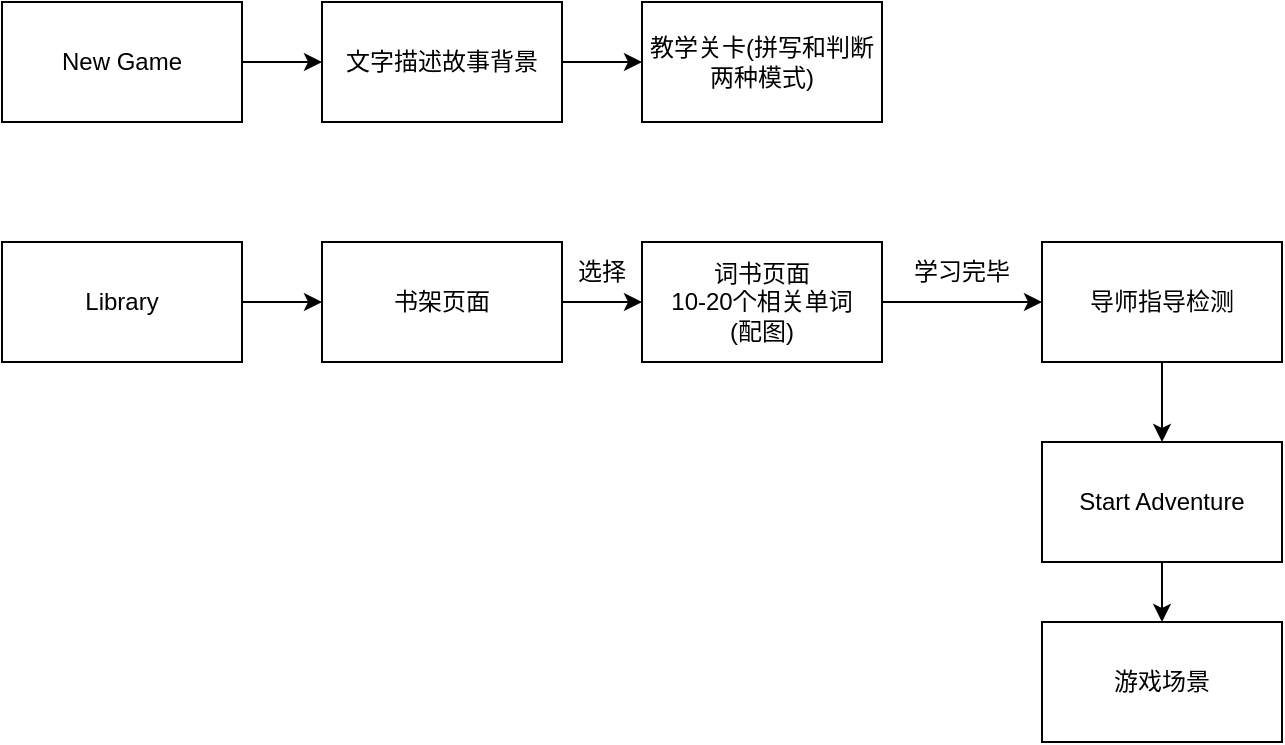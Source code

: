 <mxfile version="26.2.13">
  <diagram name="第 1 页" id="TUw0yTsvU0ekDCsxjjTO">
    <mxGraphModel dx="1215" dy="623" grid="1" gridSize="10" guides="1" tooltips="1" connect="1" arrows="1" fold="1" page="1" pageScale="1" pageWidth="827" pageHeight="1169" math="0" shadow="0">
      <root>
        <mxCell id="0" />
        <mxCell id="1" parent="0" />
        <mxCell id="VWOqK5UOy4SbTC0aDcb2-4" style="edgeStyle=orthogonalEdgeStyle;rounded=0;orthogonalLoop=1;jettySize=auto;html=1;exitX=1;exitY=0.5;exitDx=0;exitDy=0;entryX=0;entryY=0.5;entryDx=0;entryDy=0;" edge="1" parent="1" source="VWOqK5UOy4SbTC0aDcb2-1" target="VWOqK5UOy4SbTC0aDcb2-2">
          <mxGeometry relative="1" as="geometry" />
        </mxCell>
        <mxCell id="VWOqK5UOy4SbTC0aDcb2-1" value="New Game" style="rounded=0;whiteSpace=wrap;html=1;" vertex="1" parent="1">
          <mxGeometry x="40" y="40" width="120" height="60" as="geometry" />
        </mxCell>
        <mxCell id="VWOqK5UOy4SbTC0aDcb2-5" style="edgeStyle=orthogonalEdgeStyle;rounded=0;orthogonalLoop=1;jettySize=auto;html=1;exitX=1;exitY=0.5;exitDx=0;exitDy=0;entryX=0;entryY=0.5;entryDx=0;entryDy=0;" edge="1" parent="1" source="VWOqK5UOy4SbTC0aDcb2-2" target="VWOqK5UOy4SbTC0aDcb2-3">
          <mxGeometry relative="1" as="geometry" />
        </mxCell>
        <mxCell id="VWOqK5UOy4SbTC0aDcb2-2" value="文字描述故事背景" style="rounded=0;whiteSpace=wrap;html=1;" vertex="1" parent="1">
          <mxGeometry x="200" y="40" width="120" height="60" as="geometry" />
        </mxCell>
        <mxCell id="VWOqK5UOy4SbTC0aDcb2-3" value="教学关卡(拼写和判断两种模式)" style="rounded=0;whiteSpace=wrap;html=1;" vertex="1" parent="1">
          <mxGeometry x="360" y="40" width="120" height="60" as="geometry" />
        </mxCell>
        <mxCell id="VWOqK5UOy4SbTC0aDcb2-9" style="edgeStyle=orthogonalEdgeStyle;rounded=0;orthogonalLoop=1;jettySize=auto;html=1;exitX=1;exitY=0.5;exitDx=0;exitDy=0;entryX=0;entryY=0.5;entryDx=0;entryDy=0;" edge="1" parent="1" source="VWOqK5UOy4SbTC0aDcb2-6" target="VWOqK5UOy4SbTC0aDcb2-7">
          <mxGeometry relative="1" as="geometry" />
        </mxCell>
        <mxCell id="VWOqK5UOy4SbTC0aDcb2-6" value="Library" style="rounded=0;whiteSpace=wrap;html=1;" vertex="1" parent="1">
          <mxGeometry x="40" y="160" width="120" height="60" as="geometry" />
        </mxCell>
        <mxCell id="VWOqK5UOy4SbTC0aDcb2-10" style="edgeStyle=orthogonalEdgeStyle;rounded=0;orthogonalLoop=1;jettySize=auto;html=1;exitX=1;exitY=0.5;exitDx=0;exitDy=0;entryX=0;entryY=0.5;entryDx=0;entryDy=0;" edge="1" parent="1" source="VWOqK5UOy4SbTC0aDcb2-7" target="VWOqK5UOy4SbTC0aDcb2-8">
          <mxGeometry relative="1" as="geometry" />
        </mxCell>
        <mxCell id="VWOqK5UOy4SbTC0aDcb2-7" value="书架页面" style="rounded=0;whiteSpace=wrap;html=1;" vertex="1" parent="1">
          <mxGeometry x="200" y="160" width="120" height="60" as="geometry" />
        </mxCell>
        <mxCell id="VWOqK5UOy4SbTC0aDcb2-12" style="edgeStyle=orthogonalEdgeStyle;rounded=0;orthogonalLoop=1;jettySize=auto;html=1;exitX=1;exitY=0.5;exitDx=0;exitDy=0;entryX=0;entryY=0.5;entryDx=0;entryDy=0;" edge="1" parent="1" source="VWOqK5UOy4SbTC0aDcb2-8" target="VWOqK5UOy4SbTC0aDcb2-11">
          <mxGeometry relative="1" as="geometry" />
        </mxCell>
        <mxCell id="VWOqK5UOy4SbTC0aDcb2-8" value="词书页面&lt;div&gt;10-20个相关单词&lt;/div&gt;&lt;div&gt;(配图)&lt;/div&gt;" style="rounded=0;whiteSpace=wrap;html=1;" vertex="1" parent="1">
          <mxGeometry x="360" y="160" width="120" height="60" as="geometry" />
        </mxCell>
        <mxCell id="VWOqK5UOy4SbTC0aDcb2-18" style="edgeStyle=orthogonalEdgeStyle;rounded=0;orthogonalLoop=1;jettySize=auto;html=1;exitX=0.5;exitY=1;exitDx=0;exitDy=0;entryX=0.5;entryY=0;entryDx=0;entryDy=0;" edge="1" parent="1" source="VWOqK5UOy4SbTC0aDcb2-11" target="VWOqK5UOy4SbTC0aDcb2-15">
          <mxGeometry relative="1" as="geometry" />
        </mxCell>
        <mxCell id="VWOqK5UOy4SbTC0aDcb2-11" value="导师指导检测" style="rounded=0;whiteSpace=wrap;html=1;" vertex="1" parent="1">
          <mxGeometry x="560" y="160" width="120" height="60" as="geometry" />
        </mxCell>
        <mxCell id="VWOqK5UOy4SbTC0aDcb2-13" value="选择" style="text;html=1;align=center;verticalAlign=middle;whiteSpace=wrap;rounded=0;" vertex="1" parent="1">
          <mxGeometry x="310" y="160" width="60" height="30" as="geometry" />
        </mxCell>
        <mxCell id="VWOqK5UOy4SbTC0aDcb2-14" value="学习完毕" style="text;html=1;align=center;verticalAlign=middle;whiteSpace=wrap;rounded=0;" vertex="1" parent="1">
          <mxGeometry x="490" y="160" width="60" height="30" as="geometry" />
        </mxCell>
        <mxCell id="VWOqK5UOy4SbTC0aDcb2-19" style="edgeStyle=orthogonalEdgeStyle;rounded=0;orthogonalLoop=1;jettySize=auto;html=1;exitX=0.5;exitY=1;exitDx=0;exitDy=0;entryX=0.5;entryY=0;entryDx=0;entryDy=0;" edge="1" parent="1" source="VWOqK5UOy4SbTC0aDcb2-15" target="VWOqK5UOy4SbTC0aDcb2-16">
          <mxGeometry relative="1" as="geometry" />
        </mxCell>
        <mxCell id="VWOqK5UOy4SbTC0aDcb2-15" value="Start Adventure" style="rounded=0;whiteSpace=wrap;html=1;" vertex="1" parent="1">
          <mxGeometry x="560" y="260" width="120" height="60" as="geometry" />
        </mxCell>
        <mxCell id="VWOqK5UOy4SbTC0aDcb2-16" value="游戏场景" style="rounded=0;whiteSpace=wrap;html=1;" vertex="1" parent="1">
          <mxGeometry x="560" y="350" width="120" height="60" as="geometry" />
        </mxCell>
      </root>
    </mxGraphModel>
  </diagram>
</mxfile>

